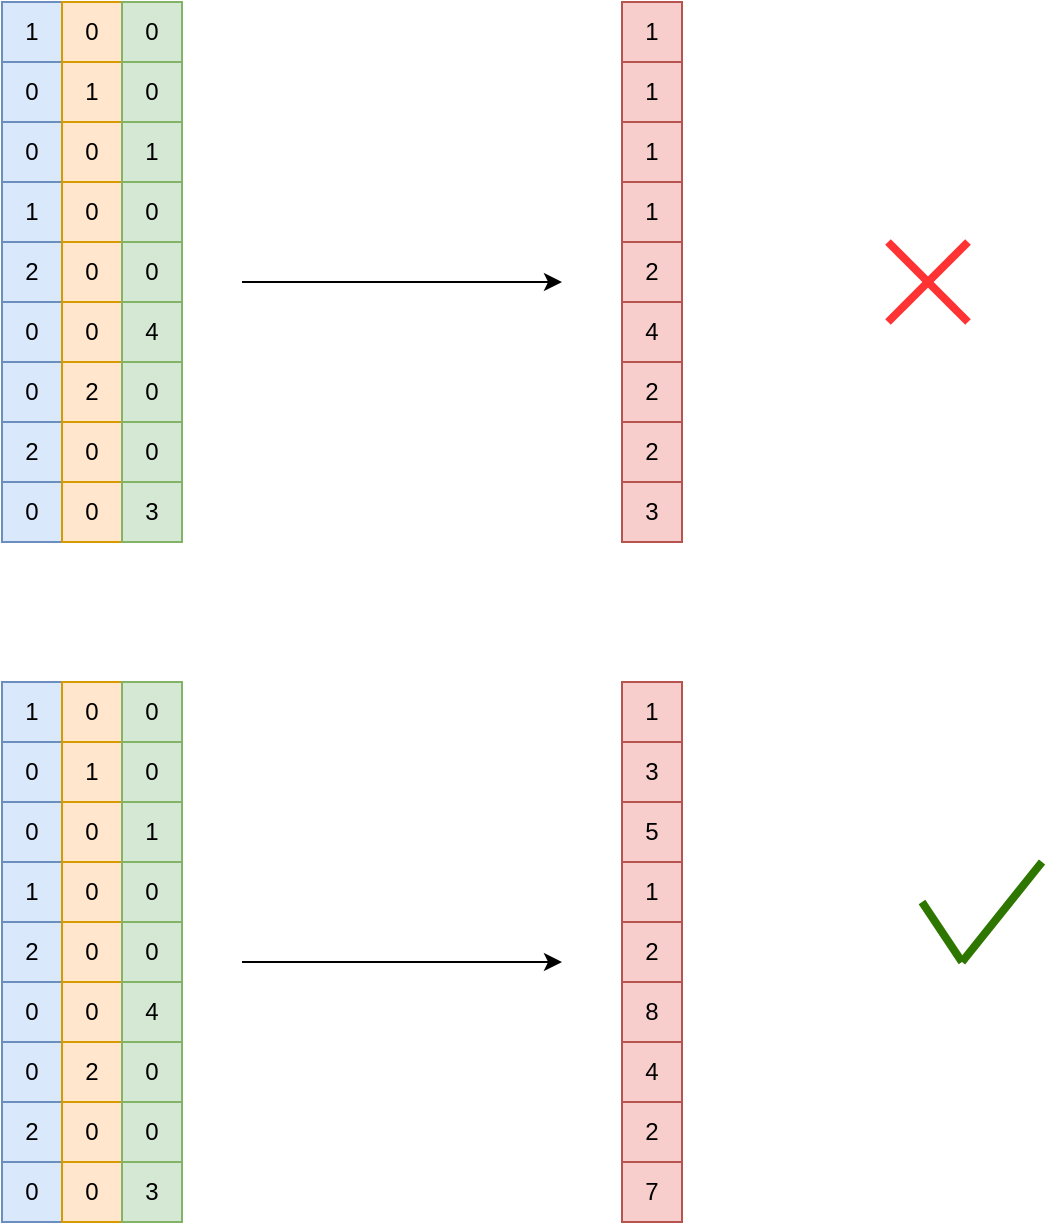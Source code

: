 <mxfile version="12.8.8" type="device"><diagram id="eLb_Jvq4d-jX1lWXV_DD" name="Page-1"><mxGraphModel dx="1024" dy="540" grid="1" gridSize="10" guides="1" tooltips="1" connect="1" arrows="1" fold="1" page="1" pageScale="1" pageWidth="827" pageHeight="1169" math="0" shadow="0"><root><mxCell id="0"/><mxCell id="1" parent="0"/><mxCell id="ud3Ix_1AfyCEBtFYpTvE-1" value="1" style="rounded=0;whiteSpace=wrap;html=1;fillColor=#dae8fc;strokeColor=#6c8ebf;" parent="1" vertex="1"><mxGeometry x="160" y="260" width="30" height="30" as="geometry"/></mxCell><mxCell id="ud3Ix_1AfyCEBtFYpTvE-2" value="0" style="rounded=0;whiteSpace=wrap;html=1;fillColor=#dae8fc;strokeColor=#6c8ebf;" parent="1" vertex="1"><mxGeometry x="160" y="290" width="30" height="30" as="geometry"/></mxCell><mxCell id="ud3Ix_1AfyCEBtFYpTvE-3" value="0" style="rounded=0;whiteSpace=wrap;html=1;fillColor=#dae8fc;strokeColor=#6c8ebf;" parent="1" vertex="1"><mxGeometry x="160" y="320" width="30" height="30" as="geometry"/></mxCell><mxCell id="ud3Ix_1AfyCEBtFYpTvE-4" value="1" style="rounded=0;whiteSpace=wrap;html=1;fillColor=#dae8fc;strokeColor=#6c8ebf;" parent="1" vertex="1"><mxGeometry x="160" y="350" width="30" height="30" as="geometry"/></mxCell><mxCell id="ud3Ix_1AfyCEBtFYpTvE-5" value="2" style="rounded=0;whiteSpace=wrap;html=1;fillColor=#dae8fc;strokeColor=#6c8ebf;" parent="1" vertex="1"><mxGeometry x="160" y="380" width="30" height="30" as="geometry"/></mxCell><mxCell id="ud3Ix_1AfyCEBtFYpTvE-6" value="0" style="rounded=0;whiteSpace=wrap;html=1;fillColor=#dae8fc;strokeColor=#6c8ebf;" parent="1" vertex="1"><mxGeometry x="160" y="410" width="30" height="30" as="geometry"/></mxCell><mxCell id="ud3Ix_1AfyCEBtFYpTvE-7" value="0" style="rounded=0;whiteSpace=wrap;html=1;fillColor=#dae8fc;strokeColor=#6c8ebf;" parent="1" vertex="1"><mxGeometry x="160" y="440" width="30" height="30" as="geometry"/></mxCell><mxCell id="ud3Ix_1AfyCEBtFYpTvE-8" value="2" style="rounded=0;whiteSpace=wrap;html=1;fillColor=#dae8fc;strokeColor=#6c8ebf;" parent="1" vertex="1"><mxGeometry x="160" y="470" width="30" height="30" as="geometry"/></mxCell><mxCell id="ud3Ix_1AfyCEBtFYpTvE-9" value="0" style="rounded=0;whiteSpace=wrap;html=1;fillColor=#dae8fc;strokeColor=#6c8ebf;" parent="1" vertex="1"><mxGeometry x="160" y="500" width="30" height="30" as="geometry"/></mxCell><mxCell id="ud3Ix_1AfyCEBtFYpTvE-10" value="0" style="rounded=0;whiteSpace=wrap;html=1;fillColor=#ffe6cc;strokeColor=#d79b00;" parent="1" vertex="1"><mxGeometry x="190" y="260" width="30" height="30" as="geometry"/></mxCell><mxCell id="ud3Ix_1AfyCEBtFYpTvE-11" value="1" style="rounded=0;whiteSpace=wrap;html=1;fillColor=#ffe6cc;strokeColor=#d79b00;" parent="1" vertex="1"><mxGeometry x="190" y="290" width="30" height="30" as="geometry"/></mxCell><mxCell id="ud3Ix_1AfyCEBtFYpTvE-12" value="0" style="rounded=0;whiteSpace=wrap;html=1;fillColor=#ffe6cc;strokeColor=#d79b00;" parent="1" vertex="1"><mxGeometry x="190" y="320" width="30" height="30" as="geometry"/></mxCell><mxCell id="ud3Ix_1AfyCEBtFYpTvE-13" value="0" style="rounded=0;whiteSpace=wrap;html=1;fillColor=#ffe6cc;strokeColor=#d79b00;" parent="1" vertex="1"><mxGeometry x="190" y="350" width="30" height="30" as="geometry"/></mxCell><mxCell id="ud3Ix_1AfyCEBtFYpTvE-14" value="0" style="rounded=0;whiteSpace=wrap;html=1;fillColor=#ffe6cc;strokeColor=#d79b00;" parent="1" vertex="1"><mxGeometry x="190" y="380" width="30" height="30" as="geometry"/></mxCell><mxCell id="ud3Ix_1AfyCEBtFYpTvE-15" value="0" style="rounded=0;whiteSpace=wrap;html=1;fillColor=#ffe6cc;strokeColor=#d79b00;" parent="1" vertex="1"><mxGeometry x="190" y="410" width="30" height="30" as="geometry"/></mxCell><mxCell id="ud3Ix_1AfyCEBtFYpTvE-16" value="2" style="rounded=0;whiteSpace=wrap;html=1;fillColor=#ffe6cc;strokeColor=#d79b00;" parent="1" vertex="1"><mxGeometry x="190" y="440" width="30" height="30" as="geometry"/></mxCell><mxCell id="ud3Ix_1AfyCEBtFYpTvE-17" value="0" style="rounded=0;whiteSpace=wrap;html=1;fillColor=#ffe6cc;strokeColor=#d79b00;" parent="1" vertex="1"><mxGeometry x="190" y="470" width="30" height="30" as="geometry"/></mxCell><mxCell id="ud3Ix_1AfyCEBtFYpTvE-18" value="0" style="rounded=0;whiteSpace=wrap;html=1;fillColor=#ffe6cc;strokeColor=#d79b00;" parent="1" vertex="1"><mxGeometry x="190" y="500" width="30" height="30" as="geometry"/></mxCell><mxCell id="ud3Ix_1AfyCEBtFYpTvE-19" value="0" style="rounded=0;whiteSpace=wrap;html=1;fillColor=#d5e8d4;strokeColor=#82b366;" parent="1" vertex="1"><mxGeometry x="220" y="260" width="30" height="30" as="geometry"/></mxCell><mxCell id="ud3Ix_1AfyCEBtFYpTvE-20" value="0" style="rounded=0;whiteSpace=wrap;html=1;fillColor=#d5e8d4;strokeColor=#82b366;" parent="1" vertex="1"><mxGeometry x="220" y="290" width="30" height="30" as="geometry"/></mxCell><mxCell id="ud3Ix_1AfyCEBtFYpTvE-21" value="1" style="rounded=0;whiteSpace=wrap;html=1;fillColor=#d5e8d4;strokeColor=#82b366;" parent="1" vertex="1"><mxGeometry x="220" y="320" width="30" height="30" as="geometry"/></mxCell><mxCell id="ud3Ix_1AfyCEBtFYpTvE-22" value="0" style="rounded=0;whiteSpace=wrap;html=1;fillColor=#d5e8d4;strokeColor=#82b366;" parent="1" vertex="1"><mxGeometry x="220" y="350" width="30" height="30" as="geometry"/></mxCell><mxCell id="ud3Ix_1AfyCEBtFYpTvE-23" value="0" style="rounded=0;whiteSpace=wrap;html=1;fillColor=#d5e8d4;strokeColor=#82b366;" parent="1" vertex="1"><mxGeometry x="220" y="380" width="30" height="30" as="geometry"/></mxCell><mxCell id="ud3Ix_1AfyCEBtFYpTvE-24" value="4" style="rounded=0;whiteSpace=wrap;html=1;fillColor=#d5e8d4;strokeColor=#82b366;" parent="1" vertex="1"><mxGeometry x="220" y="410" width="30" height="30" as="geometry"/></mxCell><mxCell id="ud3Ix_1AfyCEBtFYpTvE-25" value="0" style="rounded=0;whiteSpace=wrap;html=1;fillColor=#d5e8d4;strokeColor=#82b366;" parent="1" vertex="1"><mxGeometry x="220" y="440" width="30" height="30" as="geometry"/></mxCell><mxCell id="ud3Ix_1AfyCEBtFYpTvE-26" value="0" style="rounded=0;whiteSpace=wrap;html=1;fillColor=#d5e8d4;strokeColor=#82b366;" parent="1" vertex="1"><mxGeometry x="220" y="470" width="30" height="30" as="geometry"/></mxCell><mxCell id="ud3Ix_1AfyCEBtFYpTvE-27" value="3" style="rounded=0;whiteSpace=wrap;html=1;fillColor=#d5e8d4;strokeColor=#82b366;" parent="1" vertex="1"><mxGeometry x="220" y="500" width="30" height="30" as="geometry"/></mxCell><mxCell id="ud3Ix_1AfyCEBtFYpTvE-28" value="1" style="rounded=0;whiteSpace=wrap;html=1;fillColor=#f8cecc;strokeColor=#b85450;" parent="1" vertex="1"><mxGeometry x="470" y="260" width="30" height="30" as="geometry"/></mxCell><mxCell id="ud3Ix_1AfyCEBtFYpTvE-29" value="1" style="rounded=0;whiteSpace=wrap;html=1;fillColor=#f8cecc;strokeColor=#b85450;" parent="1" vertex="1"><mxGeometry x="470" y="290" width="30" height="30" as="geometry"/></mxCell><mxCell id="ud3Ix_1AfyCEBtFYpTvE-30" value="1" style="rounded=0;whiteSpace=wrap;html=1;fillColor=#f8cecc;strokeColor=#b85450;" parent="1" vertex="1"><mxGeometry x="470" y="320" width="30" height="30" as="geometry"/></mxCell><mxCell id="ud3Ix_1AfyCEBtFYpTvE-31" value="1" style="rounded=0;whiteSpace=wrap;html=1;fillColor=#f8cecc;strokeColor=#b85450;" parent="1" vertex="1"><mxGeometry x="470" y="350" width="30" height="30" as="geometry"/></mxCell><mxCell id="ud3Ix_1AfyCEBtFYpTvE-32" value="2" style="rounded=0;whiteSpace=wrap;html=1;fillColor=#f8cecc;strokeColor=#b85450;" parent="1" vertex="1"><mxGeometry x="470" y="380" width="30" height="30" as="geometry"/></mxCell><mxCell id="ud3Ix_1AfyCEBtFYpTvE-33" value="4" style="rounded=0;whiteSpace=wrap;html=1;fillColor=#f8cecc;strokeColor=#b85450;" parent="1" vertex="1"><mxGeometry x="470" y="410" width="30" height="30" as="geometry"/></mxCell><mxCell id="ud3Ix_1AfyCEBtFYpTvE-34" value="2" style="rounded=0;whiteSpace=wrap;html=1;fillColor=#f8cecc;strokeColor=#b85450;" parent="1" vertex="1"><mxGeometry x="470" y="440" width="30" height="30" as="geometry"/></mxCell><mxCell id="ud3Ix_1AfyCEBtFYpTvE-35" value="2" style="rounded=0;whiteSpace=wrap;html=1;fillColor=#f8cecc;strokeColor=#b85450;" parent="1" vertex="1"><mxGeometry x="470" y="470" width="30" height="30" as="geometry"/></mxCell><mxCell id="ud3Ix_1AfyCEBtFYpTvE-36" value="3" style="rounded=0;whiteSpace=wrap;html=1;fillColor=#f8cecc;strokeColor=#b85450;" parent="1" vertex="1"><mxGeometry x="470" y="500" width="30" height="30" as="geometry"/></mxCell><mxCell id="ud3Ix_1AfyCEBtFYpTvE-37" value="" style="endArrow=classic;html=1;" parent="1" edge="1"><mxGeometry width="50" height="50" relative="1" as="geometry"><mxPoint x="280" y="400" as="sourcePoint"/><mxPoint x="440" y="400" as="targetPoint"/></mxGeometry></mxCell><mxCell id="ud3Ix_1AfyCEBtFYpTvE-38" value="" style="endArrow=none;html=1;strokeWidth=4;fillColor=#d80073;strokeColor=#FF3333;" parent="1" edge="1"><mxGeometry width="50" height="50" relative="1" as="geometry"><mxPoint x="643" y="380" as="sourcePoint"/><mxPoint x="603" y="420" as="targetPoint"/></mxGeometry></mxCell><mxCell id="ud3Ix_1AfyCEBtFYpTvE-39" value="" style="endArrow=none;html=1;strokeWidth=4;fillColor=#d80073;strokeColor=#FF3333;" parent="1" edge="1"><mxGeometry width="50" height="50" relative="1" as="geometry"><mxPoint x="643" y="420" as="sourcePoint"/><mxPoint x="603" y="380" as="targetPoint"/></mxGeometry></mxCell><mxCell id="ud3Ix_1AfyCEBtFYpTvE-67" value="1" style="rounded=0;whiteSpace=wrap;html=1;fillColor=#f8cecc;strokeColor=#b85450;" parent="1" vertex="1"><mxGeometry x="470" y="600" width="30" height="30" as="geometry"/></mxCell><mxCell id="ud3Ix_1AfyCEBtFYpTvE-68" value="3" style="rounded=0;whiteSpace=wrap;html=1;fillColor=#f8cecc;strokeColor=#b85450;" parent="1" vertex="1"><mxGeometry x="470" y="630" width="30" height="30" as="geometry"/></mxCell><mxCell id="ud3Ix_1AfyCEBtFYpTvE-69" value="5" style="rounded=0;whiteSpace=wrap;html=1;fillColor=#f8cecc;strokeColor=#b85450;" parent="1" vertex="1"><mxGeometry x="470" y="660" width="30" height="30" as="geometry"/></mxCell><mxCell id="ud3Ix_1AfyCEBtFYpTvE-70" value="1" style="rounded=0;whiteSpace=wrap;html=1;fillColor=#f8cecc;strokeColor=#b85450;" parent="1" vertex="1"><mxGeometry x="470" y="690" width="30" height="30" as="geometry"/></mxCell><mxCell id="ud3Ix_1AfyCEBtFYpTvE-71" value="2" style="rounded=0;whiteSpace=wrap;html=1;fillColor=#f8cecc;strokeColor=#b85450;" parent="1" vertex="1"><mxGeometry x="470" y="720" width="30" height="30" as="geometry"/></mxCell><mxCell id="ud3Ix_1AfyCEBtFYpTvE-72" value="8" style="rounded=0;whiteSpace=wrap;html=1;fillColor=#f8cecc;strokeColor=#b85450;" parent="1" vertex="1"><mxGeometry x="470" y="750" width="30" height="30" as="geometry"/></mxCell><mxCell id="ud3Ix_1AfyCEBtFYpTvE-73" value="4" style="rounded=0;whiteSpace=wrap;html=1;fillColor=#f8cecc;strokeColor=#b85450;" parent="1" vertex="1"><mxGeometry x="470" y="780" width="30" height="30" as="geometry"/></mxCell><mxCell id="ud3Ix_1AfyCEBtFYpTvE-74" value="2" style="rounded=0;whiteSpace=wrap;html=1;fillColor=#f8cecc;strokeColor=#b85450;" parent="1" vertex="1"><mxGeometry x="470" y="810" width="30" height="30" as="geometry"/></mxCell><mxCell id="ud3Ix_1AfyCEBtFYpTvE-75" value="7" style="rounded=0;whiteSpace=wrap;html=1;fillColor=#f8cecc;strokeColor=#b85450;" parent="1" vertex="1"><mxGeometry x="470" y="840" width="30" height="30" as="geometry"/></mxCell><mxCell id="ud3Ix_1AfyCEBtFYpTvE-76" value="" style="endArrow=classic;html=1;" parent="1" edge="1"><mxGeometry width="50" height="50" relative="1" as="geometry"><mxPoint x="280" y="740" as="sourcePoint"/><mxPoint x="440" y="740" as="targetPoint"/></mxGeometry></mxCell><mxCell id="ud3Ix_1AfyCEBtFYpTvE-77" value="" style="endArrow=none;html=1;strokeColor=#2D7600;strokeWidth=4;fillColor=#60a917;" parent="1" edge="1"><mxGeometry width="50" height="50" relative="1" as="geometry"><mxPoint x="620" y="710" as="sourcePoint"/><mxPoint x="640" y="740" as="targetPoint"/></mxGeometry></mxCell><mxCell id="ud3Ix_1AfyCEBtFYpTvE-78" value="" style="endArrow=none;html=1;strokeColor=#2D7600;strokeWidth=4;fillColor=#60a917;" parent="1" edge="1"><mxGeometry width="50" height="50" relative="1" as="geometry"><mxPoint x="640" y="740" as="sourcePoint"/><mxPoint x="680" y="690" as="targetPoint"/></mxGeometry></mxCell><mxCell id="ud3Ix_1AfyCEBtFYpTvE-79" value="1" style="rounded=0;whiteSpace=wrap;html=1;fillColor=#dae8fc;strokeColor=#6c8ebf;" parent="1" vertex="1"><mxGeometry x="160" y="600" width="30" height="30" as="geometry"/></mxCell><mxCell id="ud3Ix_1AfyCEBtFYpTvE-80" value="0" style="rounded=0;whiteSpace=wrap;html=1;fillColor=#dae8fc;strokeColor=#6c8ebf;" parent="1" vertex="1"><mxGeometry x="160" y="630" width="30" height="30" as="geometry"/></mxCell><mxCell id="ud3Ix_1AfyCEBtFYpTvE-81" value="0" style="rounded=0;whiteSpace=wrap;html=1;fillColor=#dae8fc;strokeColor=#6c8ebf;" parent="1" vertex="1"><mxGeometry x="160" y="660" width="30" height="30" as="geometry"/></mxCell><mxCell id="ud3Ix_1AfyCEBtFYpTvE-82" value="1" style="rounded=0;whiteSpace=wrap;html=1;fillColor=#dae8fc;strokeColor=#6c8ebf;" parent="1" vertex="1"><mxGeometry x="160" y="690" width="30" height="30" as="geometry"/></mxCell><mxCell id="ud3Ix_1AfyCEBtFYpTvE-83" value="2" style="rounded=0;whiteSpace=wrap;html=1;fillColor=#dae8fc;strokeColor=#6c8ebf;" parent="1" vertex="1"><mxGeometry x="160" y="720" width="30" height="30" as="geometry"/></mxCell><mxCell id="ud3Ix_1AfyCEBtFYpTvE-84" value="0" style="rounded=0;whiteSpace=wrap;html=1;fillColor=#dae8fc;strokeColor=#6c8ebf;" parent="1" vertex="1"><mxGeometry x="160" y="750" width="30" height="30" as="geometry"/></mxCell><mxCell id="ud3Ix_1AfyCEBtFYpTvE-85" value="0" style="rounded=0;whiteSpace=wrap;html=1;fillColor=#dae8fc;strokeColor=#6c8ebf;" parent="1" vertex="1"><mxGeometry x="160" y="780" width="30" height="30" as="geometry"/></mxCell><mxCell id="ud3Ix_1AfyCEBtFYpTvE-86" value="2" style="rounded=0;whiteSpace=wrap;html=1;fillColor=#dae8fc;strokeColor=#6c8ebf;" parent="1" vertex="1"><mxGeometry x="160" y="810" width="30" height="30" as="geometry"/></mxCell><mxCell id="ud3Ix_1AfyCEBtFYpTvE-87" value="0" style="rounded=0;whiteSpace=wrap;html=1;fillColor=#dae8fc;strokeColor=#6c8ebf;" parent="1" vertex="1"><mxGeometry x="160" y="840" width="30" height="30" as="geometry"/></mxCell><mxCell id="ud3Ix_1AfyCEBtFYpTvE-88" value="0" style="rounded=0;whiteSpace=wrap;html=1;fillColor=#ffe6cc;strokeColor=#d79b00;" parent="1" vertex="1"><mxGeometry x="190" y="600" width="30" height="30" as="geometry"/></mxCell><mxCell id="ud3Ix_1AfyCEBtFYpTvE-89" value="1" style="rounded=0;whiteSpace=wrap;html=1;fillColor=#ffe6cc;strokeColor=#d79b00;" parent="1" vertex="1"><mxGeometry x="190" y="630" width="30" height="30" as="geometry"/></mxCell><mxCell id="ud3Ix_1AfyCEBtFYpTvE-90" value="0" style="rounded=0;whiteSpace=wrap;html=1;fillColor=#ffe6cc;strokeColor=#d79b00;" parent="1" vertex="1"><mxGeometry x="190" y="660" width="30" height="30" as="geometry"/></mxCell><mxCell id="ud3Ix_1AfyCEBtFYpTvE-91" value="0" style="rounded=0;whiteSpace=wrap;html=1;fillColor=#ffe6cc;strokeColor=#d79b00;" parent="1" vertex="1"><mxGeometry x="190" y="690" width="30" height="30" as="geometry"/></mxCell><mxCell id="ud3Ix_1AfyCEBtFYpTvE-92" value="0" style="rounded=0;whiteSpace=wrap;html=1;fillColor=#ffe6cc;strokeColor=#d79b00;" parent="1" vertex="1"><mxGeometry x="190" y="720" width="30" height="30" as="geometry"/></mxCell><mxCell id="ud3Ix_1AfyCEBtFYpTvE-93" value="0" style="rounded=0;whiteSpace=wrap;html=1;fillColor=#ffe6cc;strokeColor=#d79b00;" parent="1" vertex="1"><mxGeometry x="190" y="750" width="30" height="30" as="geometry"/></mxCell><mxCell id="ud3Ix_1AfyCEBtFYpTvE-94" value="2" style="rounded=0;whiteSpace=wrap;html=1;fillColor=#ffe6cc;strokeColor=#d79b00;" parent="1" vertex="1"><mxGeometry x="190" y="780" width="30" height="30" as="geometry"/></mxCell><mxCell id="ud3Ix_1AfyCEBtFYpTvE-95" value="0" style="rounded=0;whiteSpace=wrap;html=1;fillColor=#ffe6cc;strokeColor=#d79b00;" parent="1" vertex="1"><mxGeometry x="190" y="810" width="30" height="30" as="geometry"/></mxCell><mxCell id="ud3Ix_1AfyCEBtFYpTvE-96" value="0" style="rounded=0;whiteSpace=wrap;html=1;fillColor=#ffe6cc;strokeColor=#d79b00;" parent="1" vertex="1"><mxGeometry x="190" y="840" width="30" height="30" as="geometry"/></mxCell><mxCell id="ud3Ix_1AfyCEBtFYpTvE-97" value="0" style="rounded=0;whiteSpace=wrap;html=1;fillColor=#d5e8d4;strokeColor=#82b366;" parent="1" vertex="1"><mxGeometry x="220" y="600" width="30" height="30" as="geometry"/></mxCell><mxCell id="ud3Ix_1AfyCEBtFYpTvE-98" value="0" style="rounded=0;whiteSpace=wrap;html=1;fillColor=#d5e8d4;strokeColor=#82b366;" parent="1" vertex="1"><mxGeometry x="220" y="630" width="30" height="30" as="geometry"/></mxCell><mxCell id="ud3Ix_1AfyCEBtFYpTvE-99" value="1" style="rounded=0;whiteSpace=wrap;html=1;fillColor=#d5e8d4;strokeColor=#82b366;" parent="1" vertex="1"><mxGeometry x="220" y="660" width="30" height="30" as="geometry"/></mxCell><mxCell id="ud3Ix_1AfyCEBtFYpTvE-100" value="0" style="rounded=0;whiteSpace=wrap;html=1;fillColor=#d5e8d4;strokeColor=#82b366;" parent="1" vertex="1"><mxGeometry x="220" y="690" width="30" height="30" as="geometry"/></mxCell><mxCell id="ud3Ix_1AfyCEBtFYpTvE-101" value="0" style="rounded=0;whiteSpace=wrap;html=1;fillColor=#d5e8d4;strokeColor=#82b366;" parent="1" vertex="1"><mxGeometry x="220" y="720" width="30" height="30" as="geometry"/></mxCell><mxCell id="ud3Ix_1AfyCEBtFYpTvE-102" value="4" style="rounded=0;whiteSpace=wrap;html=1;fillColor=#d5e8d4;strokeColor=#82b366;" parent="1" vertex="1"><mxGeometry x="220" y="750" width="30" height="30" as="geometry"/></mxCell><mxCell id="ud3Ix_1AfyCEBtFYpTvE-103" value="0" style="rounded=0;whiteSpace=wrap;html=1;fillColor=#d5e8d4;strokeColor=#82b366;" parent="1" vertex="1"><mxGeometry x="220" y="780" width="30" height="30" as="geometry"/></mxCell><mxCell id="ud3Ix_1AfyCEBtFYpTvE-104" value="0" style="rounded=0;whiteSpace=wrap;html=1;fillColor=#d5e8d4;strokeColor=#82b366;" parent="1" vertex="1"><mxGeometry x="220" y="810" width="30" height="30" as="geometry"/></mxCell><mxCell id="ud3Ix_1AfyCEBtFYpTvE-105" value="3" style="rounded=0;whiteSpace=wrap;html=1;fillColor=#d5e8d4;strokeColor=#82b366;" parent="1" vertex="1"><mxGeometry x="220" y="840" width="30" height="30" as="geometry"/></mxCell></root></mxGraphModel></diagram></mxfile>